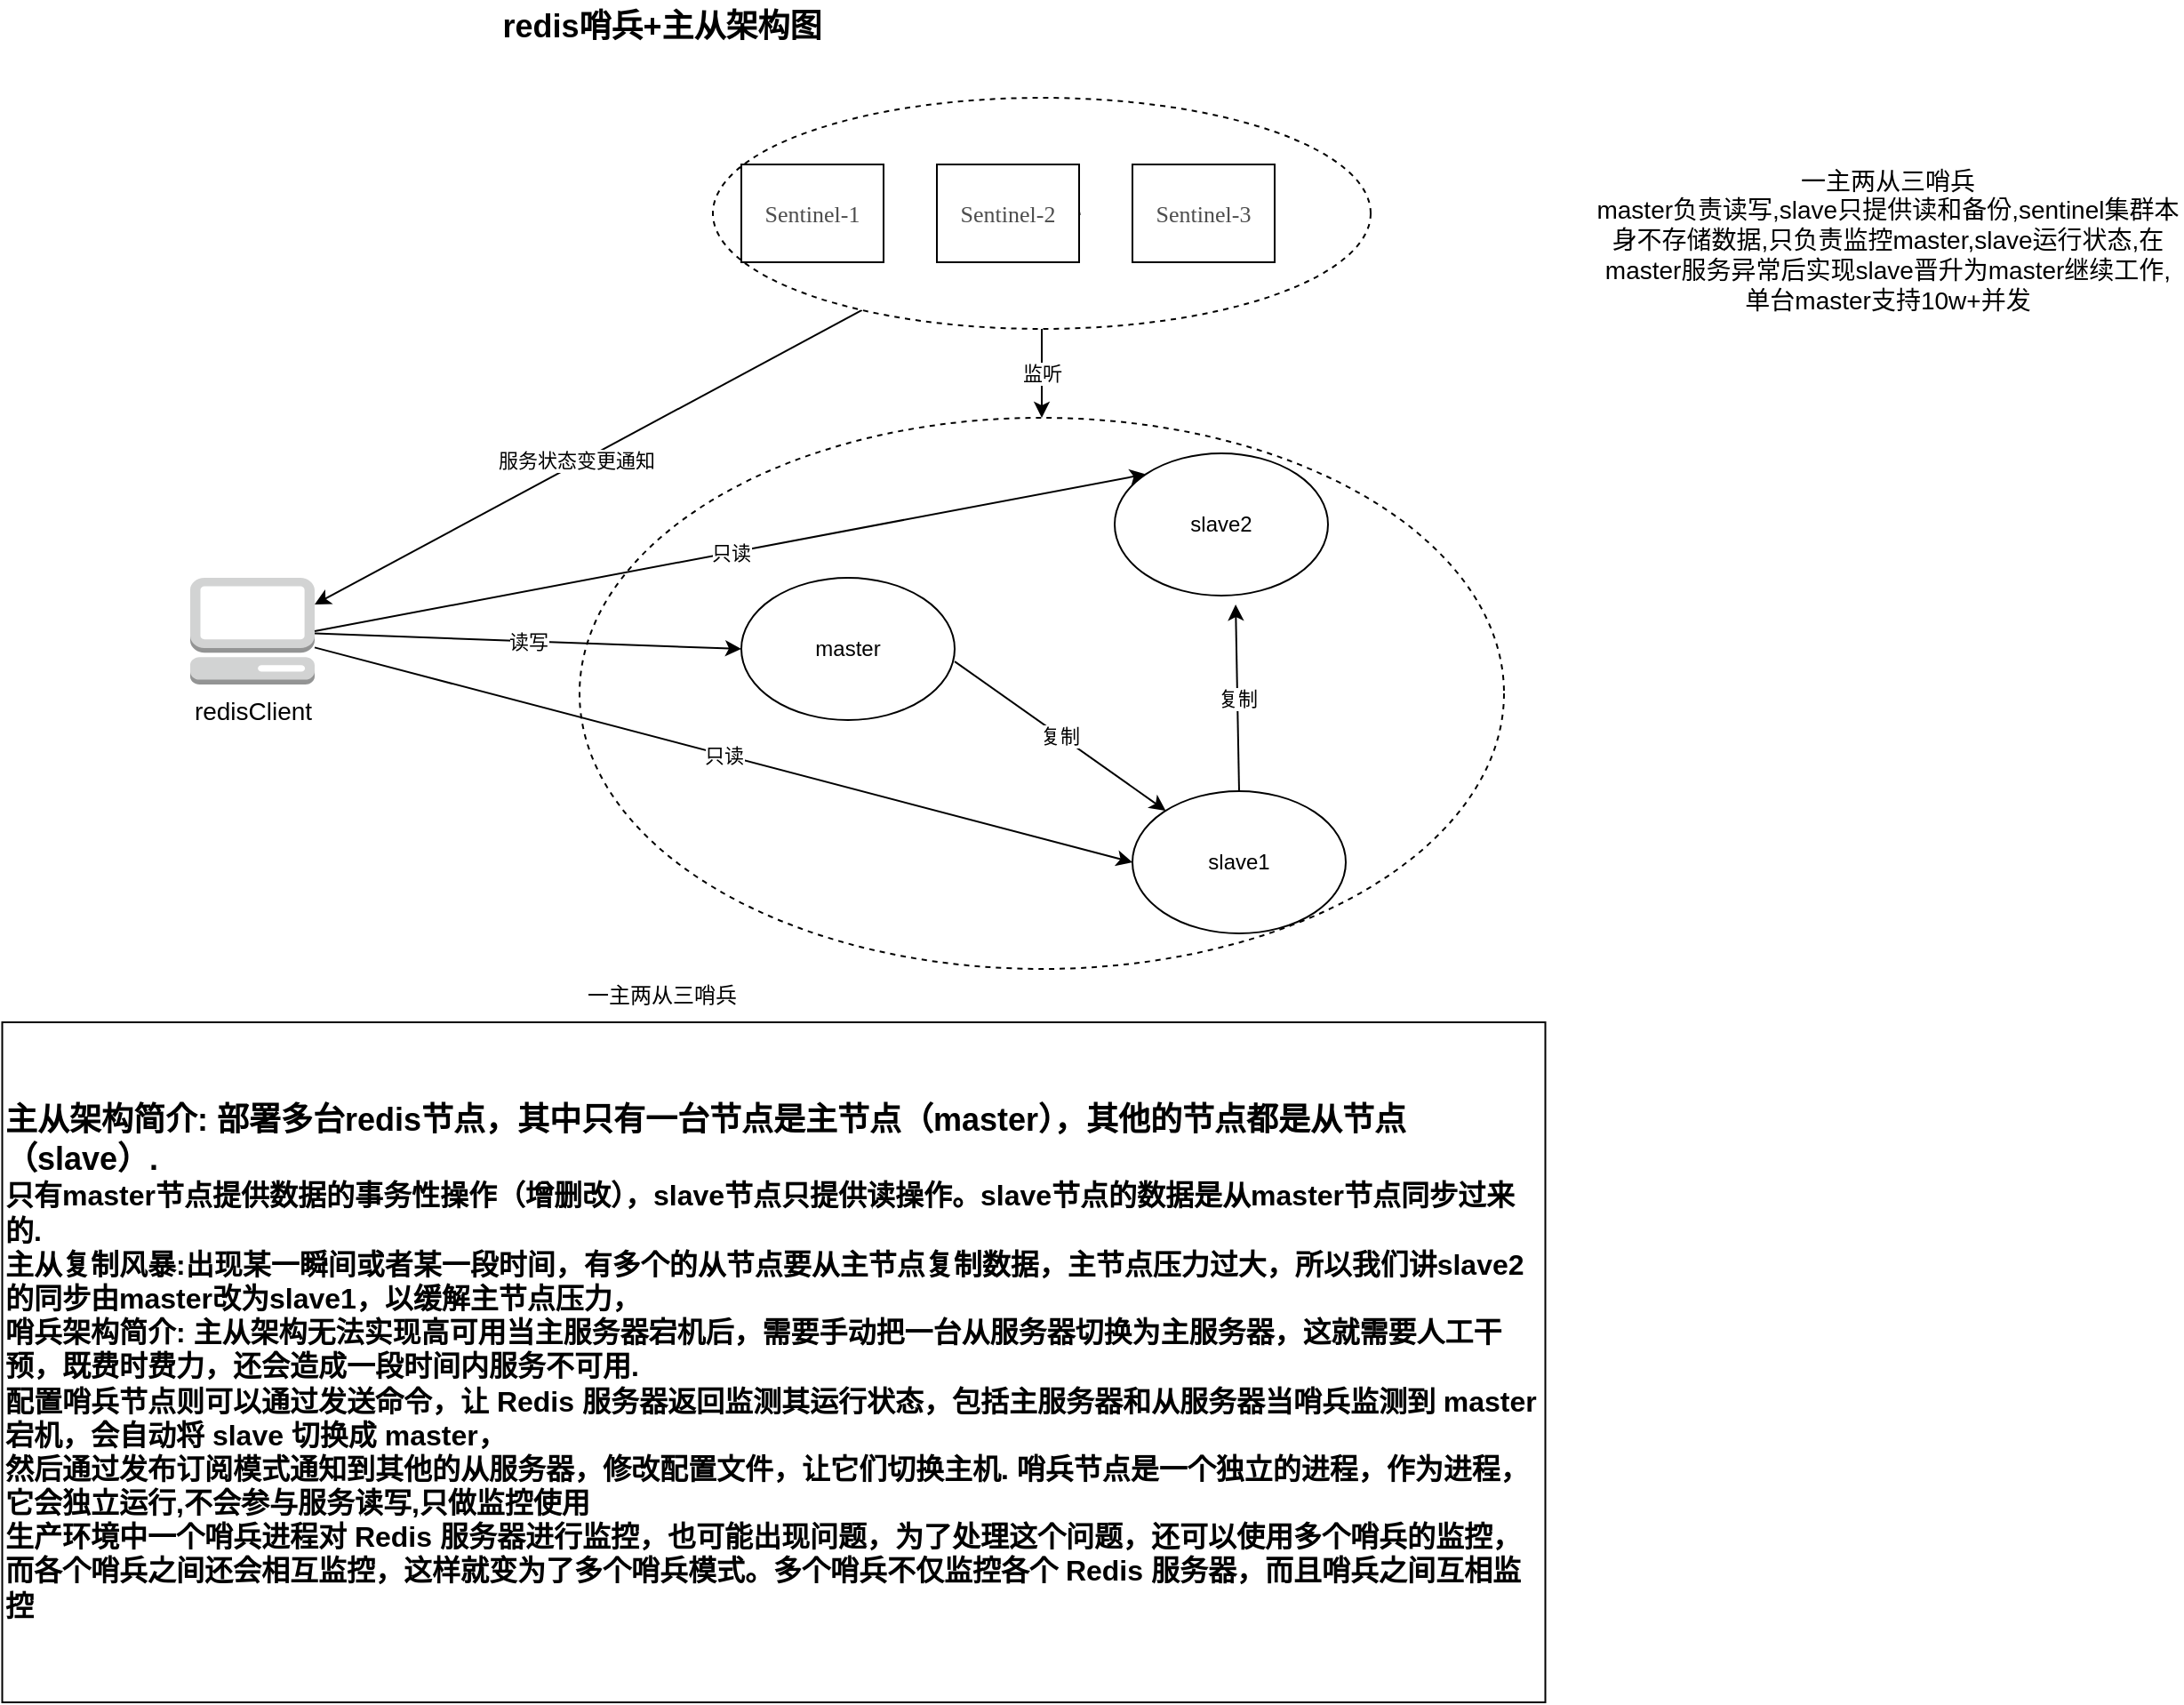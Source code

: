 <mxfile version="20.8.20" type="github">
  <diagram id="aYU08qvSdbatKfGh7LU7" name="第 1 页">
    <mxGraphModel dx="1434" dy="763" grid="1" gridSize="10" guides="1" tooltips="1" connect="1" arrows="1" fold="1" page="1" pageScale="1" pageWidth="827" pageHeight="1169" math="0" shadow="0">
      <root>
        <mxCell id="0" />
        <mxCell id="1" parent="0" />
        <mxCell id="ZxbG_u4TmR6WHmVr4kCk-6" value="监听" style="edgeStyle=orthogonalEdgeStyle;rounded=0;orthogonalLoop=1;jettySize=auto;html=1;" edge="1" parent="1" source="AAbSFF_3w6VQspWgnhy2-5" target="ZxbG_u4TmR6WHmVr4kCk-3">
          <mxGeometry relative="1" as="geometry" />
        </mxCell>
        <mxCell id="ZxbG_u4TmR6WHmVr4kCk-7" style="rounded=0;orthogonalLoop=1;jettySize=auto;html=1;entryX=1;entryY=0.25;entryDx=0;entryDy=0;entryPerimeter=0;" edge="1" parent="1" source="AAbSFF_3w6VQspWgnhy2-5" target="9hXP-JQpE5FFyOFFZCri-10">
          <mxGeometry relative="1" as="geometry">
            <mxPoint x="170" y="350" as="targetPoint" />
          </mxGeometry>
        </mxCell>
        <mxCell id="ZxbG_u4TmR6WHmVr4kCk-8" value="服务状态变更通知" style="edgeLabel;html=1;align=center;verticalAlign=middle;resizable=0;points=[];" vertex="1" connectable="0" parent="ZxbG_u4TmR6WHmVr4kCk-7">
          <mxGeometry x="0.041" y="-2" relative="1" as="geometry">
            <mxPoint as="offset" />
          </mxGeometry>
        </mxCell>
        <mxCell id="AAbSFF_3w6VQspWgnhy2-5" value="Attribute" style="ellipse;whiteSpace=wrap;html=1;align=center;dashed=1;" parent="1" vertex="1">
          <mxGeometry x="414" y="80" width="370" height="130" as="geometry" />
        </mxCell>
        <mxCell id="AAbSFF_3w6VQspWgnhy2-6" value="&lt;span style=&quot;color: rgb(77, 77, 77); font-family: 微软雅黑; font-size: 13px; background-color: rgba(255, 255, 255, 0.01);&quot;&gt;Sentinel-1&lt;/span&gt;" style="rounded=0;whiteSpace=wrap;html=1;" parent="1" vertex="1">
          <mxGeometry x="430" y="117.5" width="80" height="55" as="geometry" />
        </mxCell>
        <mxCell id="AAbSFF_3w6VQspWgnhy2-7" value="&lt;span style=&quot;color: rgb(77, 77, 77); font-family: 微软雅黑; font-size: 13px; background-color: rgba(255, 255, 255, 0.01);&quot;&gt;Sentinel-2&lt;/span&gt;" style="rounded=0;whiteSpace=wrap;html=1;" parent="1" vertex="1">
          <mxGeometry x="540" y="117.5" width="80" height="55" as="geometry" />
        </mxCell>
        <mxCell id="AAbSFF_3w6VQspWgnhy2-8" value="&lt;span style=&quot;color: rgb(77, 77, 77); font-family: 微软雅黑; font-size: 13px; background-color: rgba(255, 255, 255, 0.01);&quot;&gt;Sentinel-3&lt;/span&gt;" style="rounded=0;whiteSpace=wrap;html=1;" parent="1" vertex="1">
          <mxGeometry x="650" y="117.5" width="80" height="55" as="geometry" />
        </mxCell>
        <mxCell id="AAbSFF_3w6VQspWgnhy2-9" value="master" style="ellipse;whiteSpace=wrap;html=1;" parent="1" vertex="1">
          <mxGeometry x="430" y="350" width="120" height="80" as="geometry" />
        </mxCell>
        <mxCell id="AAbSFF_3w6VQspWgnhy2-10" value="slave1" style="ellipse;whiteSpace=wrap;html=1;" parent="1" vertex="1">
          <mxGeometry x="650" y="470" width="120" height="80" as="geometry" />
        </mxCell>
        <mxCell id="AAbSFF_3w6VQspWgnhy2-11" value="slave2" style="ellipse;whiteSpace=wrap;html=1;" parent="1" vertex="1">
          <mxGeometry x="640" y="280" width="120" height="80" as="geometry" />
        </mxCell>
        <mxCell id="AAbSFF_3w6VQspWgnhy2-17" value="复制" style="endArrow=classic;html=1;rounded=0;exitX=1;exitY=0.588;exitDx=0;exitDy=0;exitPerimeter=0;" parent="1" source="AAbSFF_3w6VQspWgnhy2-9" target="AAbSFF_3w6VQspWgnhy2-10" edge="1">
          <mxGeometry width="50" height="50" relative="1" as="geometry">
            <mxPoint x="280" y="390" as="sourcePoint" />
            <mxPoint x="330" y="340" as="targetPoint" />
          </mxGeometry>
        </mxCell>
        <mxCell id="AAbSFF_3w6VQspWgnhy2-25" value="一主两从三哨兵" style="text;html=1;align=center;verticalAlign=middle;resizable=0;points=[];autosize=1;strokeColor=none;fillColor=none;" parent="1" vertex="1">
          <mxGeometry x="330" y="570" width="110" height="30" as="geometry" />
        </mxCell>
        <mxCell id="AAbSFF_3w6VQspWgnhy2-26" value="&lt;div&gt;&lt;b&gt;&lt;font style=&quot;font-size: 18px;&quot;&gt;主从架构简介: 部署多台redis节点，其中只有一台节点是主节点（master），其他的节点都是从节点（slave）.&lt;/font&gt;&lt;/b&gt;&lt;/div&gt;&lt;div&gt;&lt;b&gt;&lt;font size=&quot;3&quot;&gt;只有master节点提供数据的事务性操作（增删改），slave节点只提供读操作。slave节点的数据是从master节点同步过来的.&lt;/font&gt;&lt;/b&gt;&lt;/div&gt;&lt;div&gt;&lt;b&gt;&lt;font size=&quot;3&quot;&gt;主从复制风暴:出现某一瞬间或者某一段时间，有多个的从节点要从主节点复制数据，主节点压力过大，所以我们讲slave2的同步由master改为slave1，以缓解主节点压力，&lt;/font&gt;&lt;/b&gt;&lt;/div&gt;&lt;div&gt;&lt;b&gt;&lt;font size=&quot;3&quot;&gt;哨兵架构简介: 主从架构无法实现高可用当主服务器宕机后，需要手动把一台从服务器切换为主服务器，这就需要人工干预，既费时费力，还会造成一段时间内服务不可用.&lt;/font&gt;&lt;/b&gt;&lt;/div&gt;&lt;div&gt;&lt;b&gt;&lt;font size=&quot;3&quot;&gt;配置哨兵节点则可以通过发送命令，让 Redis 服务器返回监测其运行状态，包括主服务器和从服务器当哨兵监测到 master 宕机，会自动将 slave 切换成 master，&lt;/font&gt;&lt;/b&gt;&lt;/div&gt;&lt;div&gt;&lt;b&gt;&lt;font size=&quot;3&quot;&gt;然后通过发布订阅模式通知到其他的从服务器，修改配置文件，让它们切换主机. 哨兵节点是一个独立的进程，作为进程，它会独立运行,不会参与服务读写,只做监控使用&lt;/font&gt;&lt;/b&gt;&lt;/div&gt;&lt;div&gt;&lt;b&gt;&lt;font size=&quot;3&quot;&gt;生产环境中一个哨兵进程对 Redis 服务器进行监控，也可能出现问题，为了处理这个问题，还可以使用多个哨兵的监控，&lt;/font&gt;&lt;/b&gt;&lt;/div&gt;&lt;div&gt;&lt;b&gt;&lt;font size=&quot;3&quot;&gt;而各个哨兵之间还会相互监控，这样就变为了多个哨兵模式。多个哨兵不仅监控各个 Redis 服务器，而且哨兵之间互相监控&lt;/font&gt;&lt;/b&gt;&lt;/div&gt;" style="rounded=0;whiteSpace=wrap;html=1;align=left;" parent="1" vertex="1">
          <mxGeometry x="14.25" y="600" width="868" height="382.5" as="geometry" />
        </mxCell>
        <mxCell id="9hXP-JQpE5FFyOFFZCri-1" value="&lt;font style=&quot;font-size: 18px;&quot;&gt;&lt;b&gt;redis哨兵+主从架构图&lt;/b&gt;&lt;/font&gt;" style="text;html=1;align=center;verticalAlign=middle;resizable=0;points=[];autosize=1;strokeColor=none;fillColor=none;" parent="1" vertex="1">
          <mxGeometry x="285" y="25" width="200" height="30" as="geometry" />
        </mxCell>
        <mxCell id="9hXP-JQpE5FFyOFFZCri-2" value="&lt;span style=&quot;text-align: left;&quot;&gt;一主两从三哨兵&lt;/span&gt;&lt;br style=&quot;border-color: var(--border-color); text-align: left;&quot;&gt;&lt;span style=&quot;text-align: left;&quot;&gt;master负责读写,slave只提供读和备份,sentinel集群本身不存储数据,只负责监控master,slave运行状态,在master服务异常后实现slave晋升为master继续工作,单台master支持10w+并发&lt;/span&gt;" style="text;html=1;strokeColor=none;fillColor=none;align=center;verticalAlign=middle;whiteSpace=wrap;rounded=0;fontSize=14;fontColor=#000000;" parent="1" vertex="1">
          <mxGeometry x="910" y="130" width="330" height="60" as="geometry" />
        </mxCell>
        <mxCell id="9hXP-JQpE5FFyOFFZCri-10" value="redisClient" style="outlineConnect=0;dashed=0;verticalLabelPosition=bottom;verticalAlign=top;align=center;html=1;shape=mxgraph.aws3.management_console;fillColor=#D2D3D3;gradientColor=none;fontSize=14;fontColor=#000000;" parent="1" vertex="1">
          <mxGeometry x="120" y="350" width="70" height="60" as="geometry" />
        </mxCell>
        <mxCell id="ZxbG_u4TmR6WHmVr4kCk-10" value="读写" style="rounded=0;orthogonalLoop=1;jettySize=auto;html=1;entryX=0;entryY=0.5;entryDx=0;entryDy=0;" edge="1" parent="1" source="9hXP-JQpE5FFyOFFZCri-10" target="AAbSFF_3w6VQspWgnhy2-9">
          <mxGeometry relative="1" as="geometry">
            <mxPoint x="170" y="350" as="sourcePoint" />
            <mxPoint x="400" y="360" as="targetPoint" />
          </mxGeometry>
        </mxCell>
        <mxCell id="ZxbG_u4TmR6WHmVr4kCk-11" value="只读" style="rounded=0;orthogonalLoop=1;jettySize=auto;html=1;entryX=0;entryY=0;entryDx=0;entryDy=0;exitX=1;exitY=0.5;exitDx=0;exitDy=0;exitPerimeter=0;" edge="1" parent="1" source="9hXP-JQpE5FFyOFFZCri-10" target="AAbSFF_3w6VQspWgnhy2-11">
          <mxGeometry relative="1" as="geometry">
            <mxPoint x="170" y="310" as="sourcePoint" />
            <mxPoint x="420" y="410" as="targetPoint" />
          </mxGeometry>
        </mxCell>
        <mxCell id="ZxbG_u4TmR6WHmVr4kCk-12" value="只读" style="rounded=0;orthogonalLoop=1;jettySize=auto;html=1;entryX=0;entryY=0.5;entryDx=0;entryDy=0;" edge="1" parent="1" source="9hXP-JQpE5FFyOFFZCri-10" target="AAbSFF_3w6VQspWgnhy2-10">
          <mxGeometry relative="1" as="geometry">
            <mxPoint x="180" y="345" as="sourcePoint" />
            <mxPoint x="440" y="400" as="targetPoint" />
          </mxGeometry>
        </mxCell>
        <mxCell id="ZxbG_u4TmR6WHmVr4kCk-3" value="" style="ellipse;whiteSpace=wrap;html=1;align=center;dashed=1;fillColor=none;" vertex="1" parent="1">
          <mxGeometry x="339" y="260" width="520" height="310" as="geometry" />
        </mxCell>
        <mxCell id="ZxbG_u4TmR6WHmVr4kCk-16" value="复制" style="endArrow=classic;html=1;rounded=0;entryX=0.567;entryY=1.063;entryDx=0;entryDy=0;entryPerimeter=0;exitX=0.5;exitY=0;exitDx=0;exitDy=0;" edge="1" parent="1" source="AAbSFF_3w6VQspWgnhy2-10" target="AAbSFF_3w6VQspWgnhy2-11">
          <mxGeometry width="50" height="50" relative="1" as="geometry">
            <mxPoint x="560" y="390" as="sourcePoint" />
            <mxPoint x="655" y="464" as="targetPoint" />
          </mxGeometry>
        </mxCell>
      </root>
    </mxGraphModel>
  </diagram>
</mxfile>
